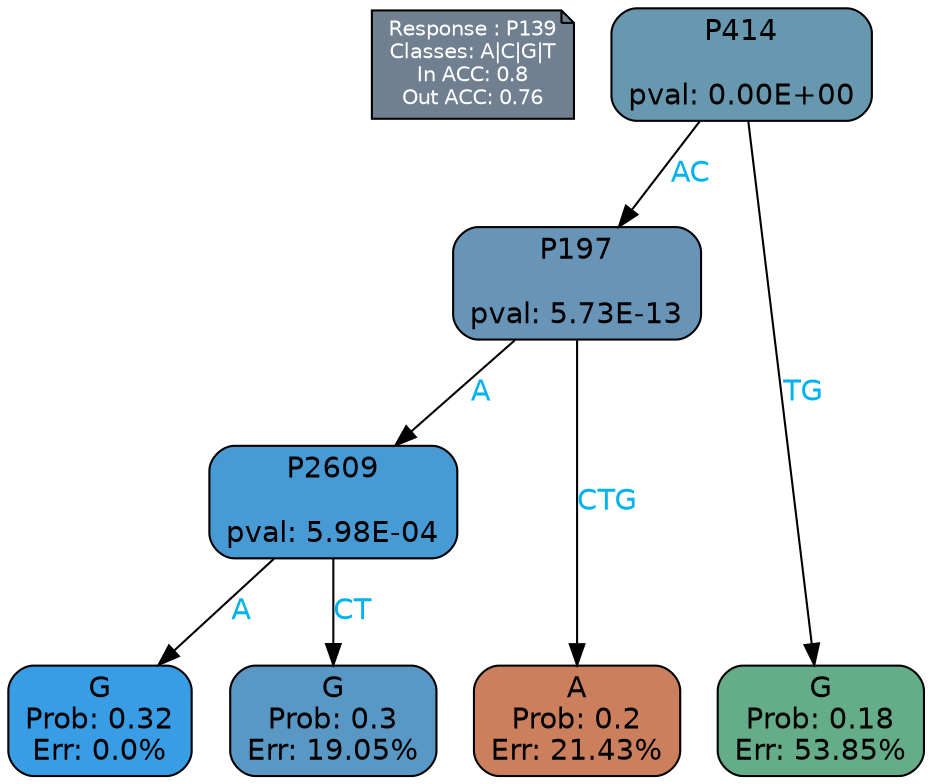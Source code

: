 digraph Tree {
node [shape=box, style="filled, rounded", color="black", fontname=helvetica] ;
graph [ranksep=equally, splines=polylines, bgcolor=transparent, dpi=600] ;
edge [fontname=helvetica] ;
LEGEND [label="Response : P139
Classes: A|C|G|T
In ACC: 0.8
Out ACC: 0.76
",shape=note,align=left,style=filled,fillcolor="slategray",fontcolor="white",fontsize=10];1 [label="P414

pval: 0.00E+00", fillcolor="#6798af"] ;
2 [label="P197

pval: 5.73E-13", fillcolor="#6894b8"] ;
3 [label="P2609

pval: 5.98E-04", fillcolor="#489ad5"] ;
4 [label="G
Prob: 0.32
Err: 0.0%", fillcolor="#399de5"] ;
5 [label="G
Prob: 0.3
Err: 19.05%", fillcolor="#5997c4"] ;
6 [label="A
Prob: 0.2
Err: 21.43%", fillcolor="#cb7f5d"] ;
7 [label="G
Prob: 0.18
Err: 53.85%", fillcolor="#65ac88"] ;
1 -> 2 [label="AC",fontcolor=deepskyblue2] ;
1 -> 7 [label="TG",fontcolor=deepskyblue2] ;
2 -> 3 [label="A",fontcolor=deepskyblue2] ;
2 -> 6 [label="CTG",fontcolor=deepskyblue2] ;
3 -> 4 [label="A",fontcolor=deepskyblue2] ;
3 -> 5 [label="CT",fontcolor=deepskyblue2] ;
{rank = same; 4;5;6;7;}{rank = same; LEGEND;1;}}